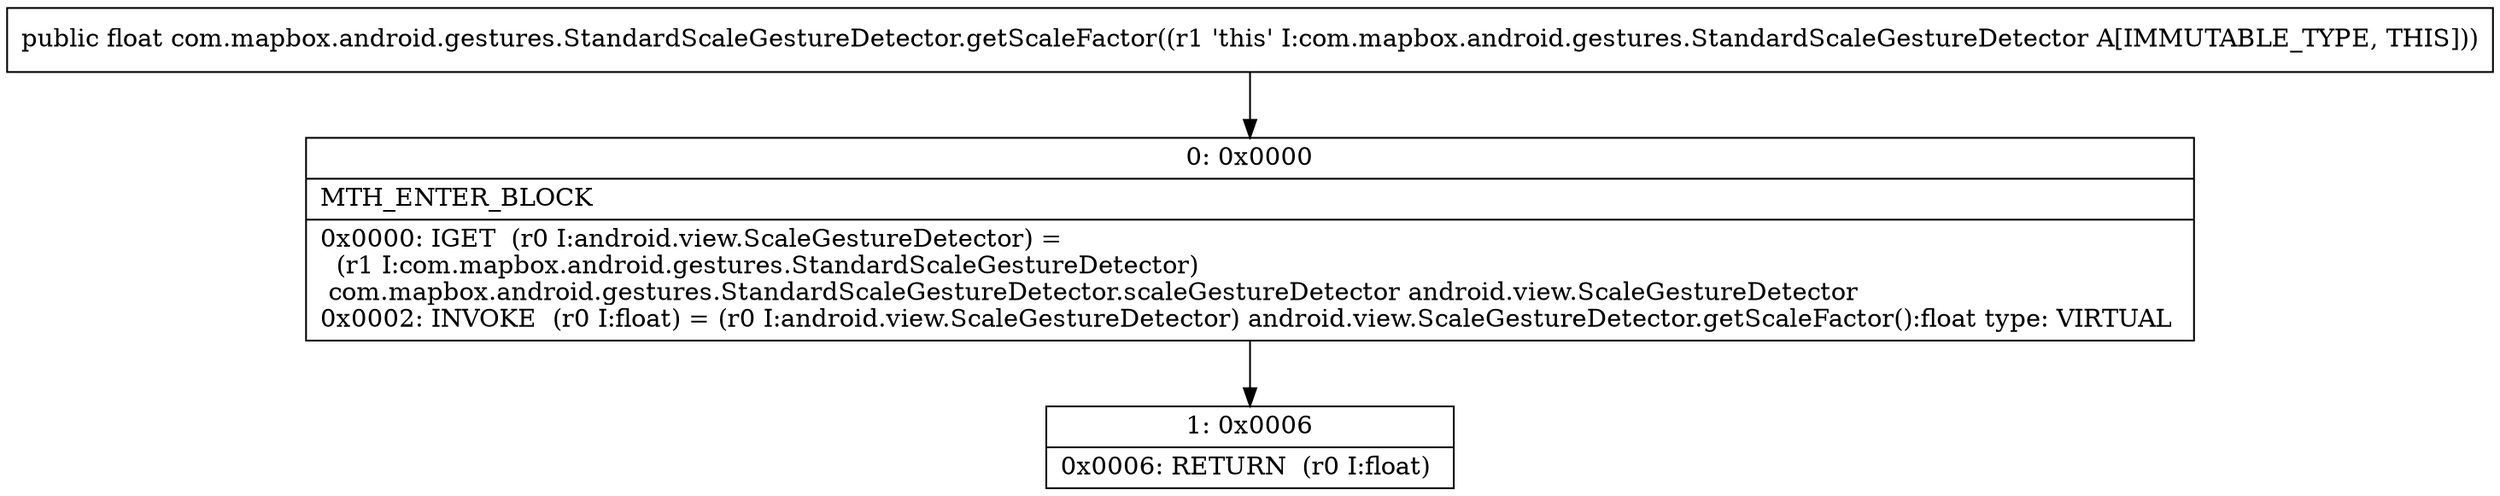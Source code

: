 digraph "CFG forcom.mapbox.android.gestures.StandardScaleGestureDetector.getScaleFactor()F" {
Node_0 [shape=record,label="{0\:\ 0x0000|MTH_ENTER_BLOCK\l|0x0000: IGET  (r0 I:android.view.ScaleGestureDetector) = \l  (r1 I:com.mapbox.android.gestures.StandardScaleGestureDetector)\l com.mapbox.android.gestures.StandardScaleGestureDetector.scaleGestureDetector android.view.ScaleGestureDetector \l0x0002: INVOKE  (r0 I:float) = (r0 I:android.view.ScaleGestureDetector) android.view.ScaleGestureDetector.getScaleFactor():float type: VIRTUAL \l}"];
Node_1 [shape=record,label="{1\:\ 0x0006|0x0006: RETURN  (r0 I:float) \l}"];
MethodNode[shape=record,label="{public float com.mapbox.android.gestures.StandardScaleGestureDetector.getScaleFactor((r1 'this' I:com.mapbox.android.gestures.StandardScaleGestureDetector A[IMMUTABLE_TYPE, THIS])) }"];
MethodNode -> Node_0;
Node_0 -> Node_1;
}

